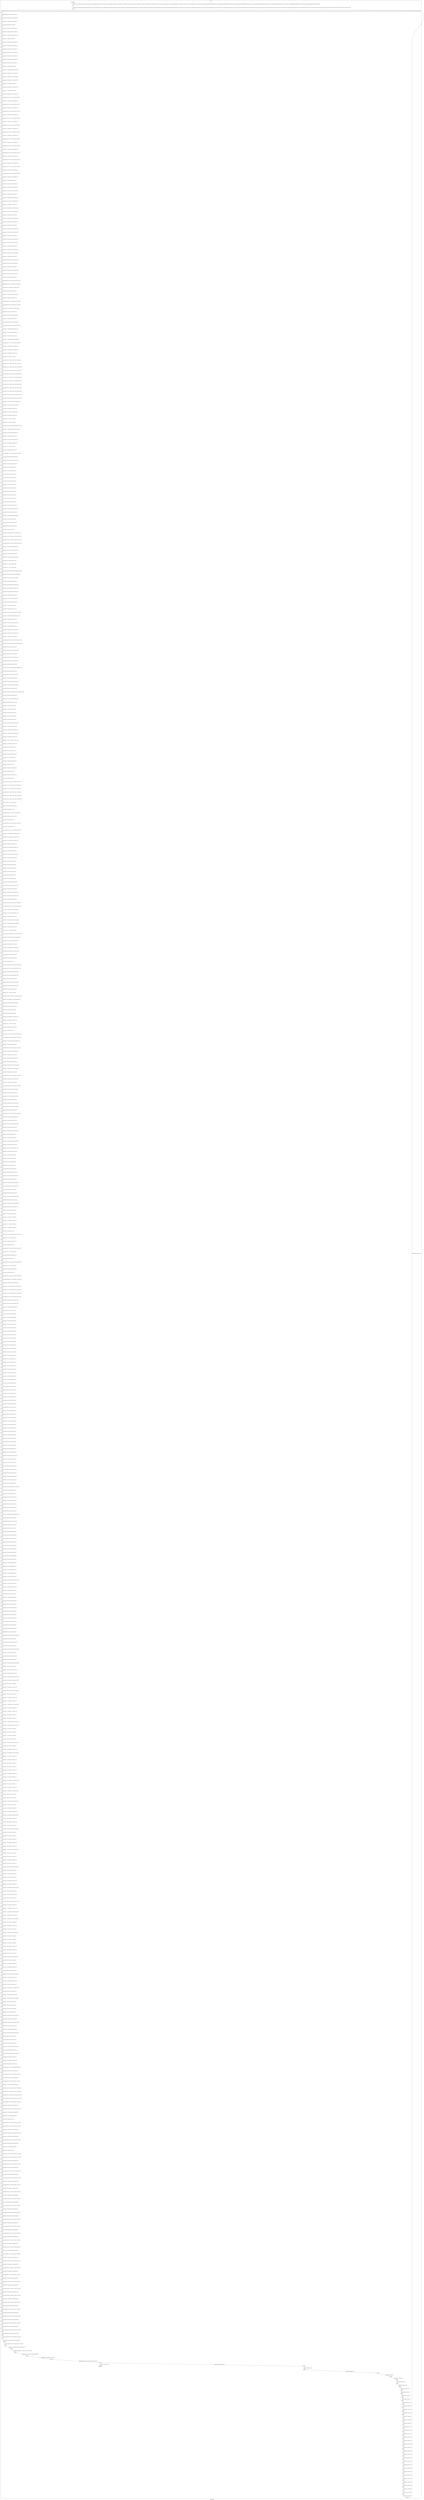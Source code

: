 digraph G {
label="Btor2XCFA";
subgraph cluster_0 {
label="main";
main_init[];
l1[];
l3[];
l4[];
l5[];
l6[];
l7[];
l8[];
l9[];
l10[];
l11[];
l12[];
l13[];
l14[];
l15[];
l16[];
l17[];
l18[];
l19[];
l20[];
l21[];
l22[];
l23[];
l24[];
l25[];
l26[];
l27[];
l28[];
l29[];
l30[];
l31[];
l32[];
l33[];
l34[];
l35[];
l36[];
l37[];
l38[];
l39[];
l40[];
l41[];
l42[];
l43[];
l44[];
l45[];
l46[];
l47[];
l48[];
l49[];
l50[];
l51[];
l52[];
l53[];
l54[];
l55[];
l56[];
l57[];
l58[];
l59[];
l60[];
l61[];
l62[];
l63[];
l64[];
l65[];
l66[];
l67[];
l68[];
l69[];
l70[];
l71[];
l72[];
l73[];
l74[];
l75[];
l76[];
l77[];
l78[];
l79[];
l80[];
l81[];
l82[];
l83[];
l84[];
l85[];
l86[];
l87[];
l88[];
l89[];
l90[];
l91[];
l92[];
l93[];
l94[];
l95[];
l96[];
l97[];
l98[];
l99[];
l100[];
l101[];
l102[];
l103[];
l104[];
l105[];
l106[];
l107[];
l108[];
l109[];
l110[];
l111[];
l112[];
l113[];
l114[];
l115[];
l116[];
l117[];
l118[];
l119[];
l120[];
l121[];
l122[];
l123[];
l124[];
l125[];
l126[];
l127[];
l128[];
l129[];
l130[];
l131[];
l132[];
l133[];
l134[];
l135[];
l136[];
l137[];
l138[];
l139[];
l140[];
l141[];
l142[];
l143[];
l144[];
l145[];
l146[];
l147[];
l148[];
l149[];
l150[];
l151[];
l152[];
l153[];
l154[];
l155[];
l156[];
l157[];
l158[];
l159[];
l160[];
l161[];
l162[];
l163[];
l164[];
l165[];
l166[];
l167[];
l168[];
l169[];
l170[];
l171[];
l172[];
l173[];
l174[];
l175[];
l176[];
l177[];
l178[];
l179[];
l180[];
l181[];
l182[];
l183[];
l184[];
l185[];
l186[];
l187[];
l188[];
l189[];
l190[];
l191[];
l192[];
l193[];
l194[];
l195[];
l196[];
l197[];
l198[];
l199[];
l200[];
l201[];
l202[];
l203[];
l204[];
l205[];
l206[];
l207[];
l208[];
l209[];
l210[];
l211[];
l212[];
l213[];
l214[];
l215[];
l216[];
l217[];
l218[];
l219[];
l220[];
l221[];
l222[];
l223[];
l224[];
l225[];
l226[];
l227[];
l228[];
l229[];
l230[];
l231[];
l232[];
l233[];
l234[];
l235[];
l236[];
l237[];
l238[];
l239[];
l240[];
l241[];
l242[];
l243[];
l244[];
l245[];
l246[];
l247[];
l248[];
l249[];
l250[];
l251[];
l252[];
l253[];
l254[];
l255[];
l256[];
l257[];
l258[];
l259[];
l260[];
l261[];
l262[];
l263[];
l264[];
l265[];
l266[];
l267[];
l268[];
l269[];
l270[];
l271[];
l272[];
l273[];
l274[];
l275[];
l276[];
l277[];
l278[];
l279[];
l280[];
l281[];
l282[];
l283[];
l284[];
l285[];
l286[];
l287[];
l288[];
l289[];
l290[];
l291[];
l292[];
l293[];
l294[];
l295[];
l296[];
l297[];
l298[];
l299[];
l300[];
l301[];
l302[];
l303[];
l304[];
l305[];
l306[];
l307[];
l308[];
l309[];
l310[];
l311[];
l312[];
l313[];
l314[];
l315[];
l316[];
l317[];
l318[];
l319[];
l320[];
l321[];
l322[];
l323[];
l324[];
l325[];
l326[];
l327[];
l328[];
l329[];
l330[];
l331[];
l332[];
l333[];
l334[];
l335[];
l336[];
l337[];
l338[];
l339[];
l340[];
l341[];
l342[];
l343[];
l344[];
l345[];
l346[];
l347[];
l348[];
l349[];
l350[];
l351[];
l352[];
l353[];
l354[];
l355[];
l356[];
l357[];
l358[];
l359[];
l360[];
l361[];
l362[];
l363[];
l364[];
l365[];
l366[];
l367[];
l368[];
l369[];
l370[];
l371[];
l372[];
l373[];
l374[];
l375[];
l376[];
l377[];
l378[];
l379[];
l380[];
l381[];
l382[];
l383[];
l384[];
l385[];
l386[];
l387[];
l388[];
l389[];
l390[];
l391[];
l392[];
l393[];
l394[];
l395[];
l396[];
l397[];
l398[];
l399[];
l400[];
l401[];
l402[];
l403[];
l404[];
l405[];
l406[];
l407[];
l408[];
l409[];
l410[];
l411[];
l412[];
l413[];
l414[];
l415[];
l416[];
l417[];
l418[];
l419[];
l420[];
l421[];
l422[];
l423[];
l424[];
l425[];
l426[];
l427[];
l428[];
l429[];
l430[];
l431[];
l432[];
l433[];
l434[];
l435[];
l436[];
l437[];
l438[];
l439[];
l440[];
l441[];
l442[];
l443[];
l444[];
l445[];
l446[];
l447[];
l448[];
l449[];
l450[];
l451[];
l452[];
l453[];
l454[];
l455[];
l456[];
l457[];
l458[];
l459[];
l460[];
l461[];
l462[];
l463[];
l464[];
l465[];
l466[];
l467[];
l468[];
l469[];
l470[];
l471[];
l472[];
l473[];
l474[];
l475[];
l476[];
l477[];
l478[];
l479[];
l480[];
l481[];
l482[];
l483[];
l484[];
l485[];
l486[];
l487[];
l488[];
l489[];
l490[];
l491[];
l492[];
l493[];
l494[];
l495[];
l496[];
l497[];
l498[];
l499[];
l500[];
l501[];
l502[];
l503[];
l504[];
l505[];
l506[];
l507[];
l508[];
l509[];
l510[];
l511[];
l512[];
l513[];
l514[];
l515[];
l516[];
l517[];
l518[];
l519[];
l520[];
l521[];
l522[];
l523[];
l524[];
l525[];
l526[];
l527[];
l528[];
l529[];
l530[];
l531[];
l532[];
l533[];
l534[];
l535[];
l536[];
l537[];
l538[];
l539[];
l540[];
l541[];
l542[];
l543[];
l544[];
l545[];
l546[];
l547[];
l548[];
l549[];
l550[];
l551[];
l552[];
l553[];
l554[];
l555[];
l556[];
l557[];
l558[];
l559[];
l560[];
l561[];
l562[];
l563[];
l564[];
l565[];
l566[];
l567[];
l568[];
l569[];
l570[];
l571[];
l572[];
l573[];
l574[];
l575[];
l576[];
l577[];
l578[];
l579[];
l580[];
l581[];
l582[];
l583[];
l584[];
l585[];
l586[];
l587[];
l588[];
l589[];
l590[];
l591[];
l592[];
l593[];
l594[];
l595[];
l596[];
l597[];
l598[];
l599[];
l600[];
l601[];
l602[];
l603[];
l604[];
l605[];
l606[];
l607[];
l608[];
l609[];
l610[];
l611[];
l612[];
l613[];
l614[];
l615[];
l616[];
l617[];
l618[];
l619[];
l620[];
l621[];
l622[];
l623[];
l624[];
l625[];
l626[];
l627[];
l628[];
l629[];
l630[];
l631[];
l632[];
l633[];
l634[];
l635[];
l636[];
l637[];
l638[];
l639[];
l640[];
l641[];
l642[];
l643[];
l644[];
l645[];
l646[];
l647[];
l648[];
l649[];
l650[];
l651[];
l652[];
l653[];
l654[];
l655[];
l656[];
l657[];
l658[];
l659[];
l660[];
l661[];
l662[];
l663[];
l664[];
l665[];
l666[];
l667[];
l668[];
l669[];
l670[];
l671[];
l672[];
l673[];
l674[];
l675[];
l676[];
l677[];
l678[];
l679[];
l680[];
l681[];
l682[];
l683[];
l684[];
main_error[];
l685[];
l686[];
l687[];
l688[];
l689[];
l690[];
l691[];
l692[];
l693[];
l694[];
l695[];
l696[];
l697[];
l698[];
l699[];
l700[];
l701[];
l702[];
l703[];
l704[];
l705[];
l706[];
l707[];
l708[];
l709[];
l710[];
l711[];
l712[];
l713[];
l714[];
l715[];
l716[];
l717[];
l718[];
l719[];
l720[];
l721[];
l722[];
l723[];
main_init -> l1 [label="[(assign const_5 #b00000000),(assign const_30 #b0),(assign const_109 #b00000000),(assign const_210 #b1),(assign const_251 #b00000010),(assign const_253 #b00000011),(assign const_260 #b00000100),(assign const_262 #b00000101),(assign const_276 #b00000001),(assign const_284 #b00001010),(assign const_285 #b00001001),(assign const_286 #b00001000),(assign const_287 #b00000111),(assign const_288 #b00000110),(assign const_307 #b000000000000000000000000),(assign const_318 #b00000000000000000000000000000010),(assign const_344 #b00000000000000000000000000000001),(assign const_421 #b00000000000000000000000000000100),(assign const_427 #b00000000000000000000000000000110),(assign const_477 #b00000000000000000000000000001010),(assign const_524 #b00000000000000000000000000000000)] "];
l3 -> l4 [label="[(havoc input_136),(havoc input_138),(havoc input_140),(havoc input_142),(havoc input_144),(havoc input_146),(havoc input_148),(havoc input_150),(havoc input_152),(havoc input_154),(havoc input_156),(havoc input_158),(havoc input_160),(havoc input_162),(havoc input_164),(havoc input_166),(havoc input_168),(havoc input_170),(havoc input_172),(havoc input_174),(havoc input_176),(havoc input_178),(havoc input_180),(havoc input_182),(havoc input_184),(havoc input_186),(havoc input_188),(havoc input_190),(havoc input_192),(havoc input_194),(havoc input_196),(havoc input_198),(havoc input_200),(havoc input_202),(havoc input_204),(havoc input_206),(havoc input_208),(havoc input_212),(havoc input_215),(havoc input_219),(havoc input_223),(havoc input_227),(havoc input_231),(havoc input_235),(havoc input_239),(havoc input_243),(havoc input_247),(havoc input_250),(havoc input_259),(havoc input_268),(havoc input_274),(havoc input_281),(havoc input_303),(havoc input_306),(havoc input_314),(havoc input_317),(havoc input_325),(havoc input_340),(havoc input_354),(havoc input_363),(havoc input_370),(havoc input_378),(havoc input_387),(havoc input_395),(havoc input_403),(havoc input_411),(havoc input_417),(havoc input_449),(havoc input_454),(havoc input_464),(havoc input_473),(havoc input_483),(havoc input_494),(havoc input_503),(havoc input_520),(havoc input_533),(havoc input_542),(havoc input_550),(havoc input_559),(havoc input_566)] "];
l4 -> l5 [label="[(assign binary_85 (bvand state_31 (bvnot state_33)))] "];
l5 -> l6 [label="[(assign binary_86 (bvand binary_85 (bvnot state_35)))] "];
l6 -> l7 [label="[(assign binary_87 (bvand binary_86 (bvnot state_37)))] "];
l7 -> l8 [label="[(assign binary_88 (bvand binary_87 state_39))] "];
l8 -> l9 [label="[(assign binary_89 (bvand binary_88 (bvnot state_41)))] "];
l9 -> l10 [label="[(assign binary_90 (bvand binary_89 (bvnot state_43)))] "];
l10 -> l11 [label="[(assign binary_91 (bvand binary_90 (bvnot state_45)))] "];
l11 -> l12 [label="[(assign binary_92 (bvand binary_91 state_47))] "];
l12 -> l13 [label="[(assign binary_93 (bvand binary_92 (bvnot state_49)))] "];
l13 -> l14 [label="[(assign binary_94 (bvand binary_93 (bvnot state_51)))] "];
l14 -> l15 [label="[(assign binary_95 (bvand binary_94 (bvnot state_53)))] "];
l15 -> l16 [label="[(assign binary_96 (bvand binary_95 (bvnot state_55)))] "];
l16 -> l17 [label="[(assign binary_97 (bvand binary_96 (bvnot state_57)))] "];
l17 -> l18 [label="[(assign binary_98 (bvand binary_97 (bvnot state_59)))] "];
l18 -> l19 [label="[(assign binary_99 (bvand binary_98 (bvnot state_61)))] "];
l19 -> l20 [label="[(assign binary_100 (bvand binary_99 state_63))] "];
l20 -> l21 [label="[(assign binary_101 (bvand binary_100 (bvnot state_65)))] "];
l21 -> l22 [label="[(assign binary_102 (bvand binary_101 (bvnot state_67)))] "];
l22 -> l23 [label="[(assign binary_103 (bvand binary_102 (bvnot state_69)))] "];
l23 -> l24 [label="[(assign binary_104 (bvand binary_103 (bvnot state_71)))] "];
l24 -> l25 [label="[(assign binary_105 (bvand binary_104 state_73))] "];
l25 -> l26 [label="[(assign binary_106 (bvand binary_105 (bvnot state_75)))] "];
l26 -> l27 [label="[(assign binary_107 (bvand binary_106 state_77))] "];
l27 -> l28 [label="[(assign binary_108 (bvand binary_107 (bvnot state_79)))] "];
l28 -> l29 [label="[(assign comparison_110 (ite (= const_109 state_6) #b1 #b0))] "];
l29 -> l30 [label="[(assign binary_111 (bvand binary_108 comparison_110))] "];
l30 -> l31 [label="[(assign comparison_112 (ite (= const_109 state_8) #b1 #b0))] "];
l31 -> l32 [label="[(assign binary_113 (bvand binary_111 comparison_112))] "];
l32 -> l33 [label="[(assign comparison_114 (ite (= const_109 state_10) #b1 #b0))] "];
l33 -> l34 [label="[(assign binary_115 (bvand binary_113 comparison_114))] "];
l34 -> l35 [label="[(assign comparison_116 (ite (= const_109 state_12) #b1 #b0))] "];
l35 -> l36 [label="[(assign binary_117 (bvand binary_115 comparison_116))] "];
l36 -> l37 [label="[(assign comparison_118 (ite (= const_109 state_14) #b1 #b0))] "];
l37 -> l38 [label="[(assign binary_119 (bvand binary_117 comparison_118))] "];
l38 -> l39 [label="[(assign comparison_120 (ite (= const_109 state_16) #b1 #b0))] "];
l39 -> l40 [label="[(assign binary_121 (bvand binary_119 comparison_120))] "];
l40 -> l41 [label="[(assign comparison_122 (ite (= const_109 state_18) #b1 #b0))] "];
l41 -> l42 [label="[(assign binary_123 (bvand binary_121 comparison_122))] "];
l42 -> l43 [label="[(assign comparison_124 (ite (= const_109 state_20) #b1 #b0))] "];
l43 -> l44 [label="[(assign binary_125 (bvand binary_123 comparison_124))] "];
l44 -> l45 [label="[(assign comparison_126 (ite (= const_109 state_22) #b1 #b0))] "];
l45 -> l46 [label="[(assign binary_127 (bvand binary_125 comparison_126))] "];
l46 -> l47 [label="[(assign comparison_128 (ite (= const_109 state_24) #b1 #b0))] "];
l47 -> l48 [label="[(assign binary_129 (bvand binary_127 comparison_128))] "];
l48 -> l49 [label="[(assign comparison_130 (ite (= const_109 state_26) #b1 #b0))] "];
l49 -> l50 [label="[(assign binary_131 (bvand binary_129 comparison_130))] "];
l50 -> l51 [label="[(assign comparison_132 (ite (= const_109 state_28) #b1 #b0))] "];
l51 -> l52 [label="[(assign binary_133 (bvand binary_131 comparison_132))] "];
l52 -> l53 [label="[(assign binary_134 (bvand state_83 binary_133))] "];
l53 -> l54 [label="[(assign binary_213 (bvor input_160 (bvnot input_212)))] "];
l54 -> l55 [label="[(assign binary_214 (bvand input_160 (bvnot input_212)))] "];
l55 -> l56 [label="[(assign binary_216 (bvor binary_214 (bvnot input_215)))] "];
l56 -> l57 [label="[(assign binary_217 (bvand binary_213 binary_216))] "];
l57 -> l58 [label="[(assign binary_218 (bvand binary_214 (bvnot input_215)))] "];
l58 -> l59 [label="[(assign binary_220 (bvor binary_218 (bvnot input_219)))] "];
l59 -> l60 [label="[(assign binary_221 (bvand binary_217 binary_220))] "];
l60 -> l61 [label="[(assign binary_222 (bvand binary_218 (bvnot input_219)))] "];
l61 -> l62 [label="[(assign binary_224 (bvor binary_222 (bvnot input_223)))] "];
l62 -> l63 [label="[(assign binary_225 (bvand binary_221 binary_224))] "];
l63 -> l64 [label="[(assign binary_226 (bvand binary_222 (bvnot input_223)))] "];
l64 -> l65 [label="[(assign binary_228 (bvor binary_226 (bvnot input_227)))] "];
l65 -> l66 [label="[(assign binary_229 (bvand binary_225 binary_228))] "];
l66 -> l67 [label="[(assign binary_230 (bvand binary_226 (bvnot input_227)))] "];
l67 -> l68 [label="[(assign binary_232 (bvor binary_230 (bvnot input_231)))] "];
l68 -> l69 [label="[(assign binary_233 (bvand binary_229 binary_232))] "];
l69 -> l70 [label="[(assign binary_234 (bvand binary_230 (bvnot input_231)))] "];
l70 -> l71 [label="[(assign binary_236 (bvor binary_234 (bvnot input_235)))] "];
l71 -> l72 [label="[(assign binary_237 (bvand binary_233 binary_236))] "];
l72 -> l73 [label="[(assign binary_238 (bvand binary_234 (bvnot input_235)))] "];
l73 -> l74 [label="[(assign binary_240 (bvor binary_238 (bvnot input_239)))] "];
l74 -> l75 [label="[(assign binary_241 (bvand binary_237 binary_240))] "];
l75 -> l76 [label="[(assign binary_242 (bvand binary_238 (bvnot input_239)))] "];
l76 -> l77 [label="[(assign binary_244 (bvor binary_242 (bvnot input_243)))] "];
l77 -> l78 [label="[(assign binary_245 (bvand binary_241 binary_244))] "];
l78 -> l79 [label="[(assign binary_246 (bvand binary_242 (bvnot input_243)))] "];
l79 -> l80 [label="[(assign binary_248 (bvor binary_246 (bvnot input_247)))] "];
l80 -> l81 [label="[(assign binary_249 (bvand binary_245 binary_248))] "];
l81 -> l82 [label="[(assign comparison_252 (ite (= const_251 input_138) #b1 #b0))] "];
l82 -> l83 [label="[(assign comparison_254 (ite (= const_253 input_138) #b1 #b0))] "];
l83 -> l84 [label="[(assign binary_255 (bvor comparison_252 comparison_254))] "];
l84 -> l85 [label="[(assign binary_256 (bvand input_166 binary_255))] "];
l85 -> l86 [label="[(assign binary_257 (bvor (bvnot input_250) binary_256))] "];
l86 -> l87 [label="[(assign binary_258 (bvand binary_249 binary_257))] "];
l87 -> l88 [label="[(assign comparison_261 (ite (= const_260 input_142) #b1 #b0))] "];
l88 -> l89 [label="[(assign comparison_263 (ite (= const_262 input_142) #b1 #b0))] "];
l89 -> l90 [label="[(assign binary_264 (bvor comparison_261 comparison_263))] "];
l90 -> l91 [label="[(assign binary_265 (bvand input_170 binary_264))] "];
l91 -> l92 [label="[(assign binary_266 (bvor (bvnot input_259) binary_265))] "];
l92 -> l93 [label="[(assign binary_267 (bvand binary_258 binary_266))] "];
l93 -> l94 [label="[(assign binary_269 (bvand input_170 (bvnot input_259)))] "];
l94 -> l95 [label="[(assign comparison_270 (ite (= const_251 input_142) #b1 #b0))] "];
l95 -> l96 [label="[(assign binary_271 (bvand binary_269 comparison_270))] "];
l96 -> l97 [label="[(assign binary_272 (bvor (bvnot input_268) binary_271))] "];
l97 -> l98 [label="[(assign binary_273 (bvand binary_267 binary_272))] "];
l98 -> l99 [label="[(assign binary_275 (bvand binary_269 (bvnot input_268)))] "];
l99 -> l100 [label="[(assign comparison_277 (ite (= const_276 input_142) #b1 #b0))] "];
l100 -> l101 [label="[(assign binary_278 (bvand binary_275 comparison_277))] "];
l101 -> l102 [label="[(assign binary_279 (bvor (bvnot input_274) binary_278))] "];
l102 -> l103 [label="[(assign binary_280 (bvand binary_273 binary_279))] "];
l103 -> l104 [label="[(assign binary_282 (bvor input_172 input_274))] "];
l104 -> l105 [label="[(assign ternary_283 (ite (= input_268 #b1) const_109 input_144))] "];
l105 -> l106 [label="[(assign ternary_289 (ite (= input_212 #b1) const_276 input_136))] "];
l106 -> l107 [label="[(assign ternary_290 (ite (= input_215 #b1) const_251 ternary_289))] "];
l107 -> l108 [label="[(assign ternary_291 (ite (= input_219 #b1) const_253 ternary_290))] "];
l108 -> l109 [label="[(assign ternary_292 (ite (= input_223 #b1) const_260 ternary_291))] "];
l109 -> l110 [label="[(assign ternary_293 (ite (= input_227 #b1) const_262 ternary_292))] "];
l110 -> l111 [label="[(assign ternary_294 (ite (= input_231 #b1) const_288 ternary_293))] "];
l111 -> l112 [label="[(assign ternary_295 (ite (= input_235 #b1) const_287 ternary_294))] "];
l112 -> l113 [label="[(assign ternary_296 (ite (= input_239 #b1) const_286 ternary_295))] "];
l113 -> l114 [label="[(assign ternary_297 (ite (= input_243 #b1) const_285 ternary_296))] "];
l114 -> l115 [label="[(assign ternary_298 (ite (= input_247 #b1) const_284 ternary_297))] "];
l115 -> l116 [label="[(assign comparison_299 (ite (= ternary_283 ternary_298) #b1 #b0))] "];
l116 -> l117 [label="[(assign binary_300 (bvand binary_282 (bvnot comparison_299)))] "];
l117 -> l118 [label="[(assign binary_301 (bvor (bvnot input_281) binary_300))] "];
l118 -> l119 [label="[(assign binary_302 (bvand binary_280 binary_301))] "];
l119 -> l120 [label="[(assign binary_304 (bvor input_178 (bvnot input_303)))] "];
l120 -> l121 [label="[(assign binary_305 (bvand binary_302 binary_304))] "];
l121 -> l122 [label="[(assign binary_308 (++ const_307 input_148))] "];
l122 -> l123 [label="[(assign binary_309 (++ const_307 input_150))] "];
l123 -> l124 [label="[(assign comparison_310 (ite (bvule binary_308 binary_309) #b1 #b0))] "];
l124 -> l125 [label="[(assign binary_311 (bvand input_184 (bvnot comparison_310)))] "];
l125 -> l126 [label="[(assign binary_312 (bvor (bvnot input_306) binary_311))] "];
l126 -> l127 [label="[(assign binary_313 (bvand binary_305 binary_312))] "];
l127 -> l128 [label="[(assign binary_315 (bvor input_198 (bvnot input_314)))] "];
l128 -> l129 [label="[(assign binary_316 (bvand binary_313 binary_315))] "];
l129 -> l130 [label="[(assign binary_319 (++ const_307 input_154))] "];
l130 -> l131 [label="[(assign binary_320 (bvand const_318 binary_319))] "];
l131 -> l132 [label="[(assign comparison_321 (ite (= const_318 binary_320) #b1 #b0))] "];
l132 -> l133 [label="[(assign binary_322 (bvand input_190 comparison_321))] "];
l133 -> l134 [label="[(assign binary_323 (bvor (bvnot input_317) binary_322))] "];
l134 -> l135 [label="[(assign binary_324 (bvand binary_316 binary_323))] "];
l135 -> l136 [label="[(assign binary_326 (bvor input_162 input_212))] "];
l136 -> l137 [label="[(assign binary_327 (bvor binary_326 input_215))] "];
l137 -> l138 [label="[(assign binary_328 (bvor binary_327 input_219))] "];
l138 -> l139 [label="[(assign binary_329 (bvor binary_328 input_223))] "];
l139 -> l140 [label="[(assign binary_330 (bvor binary_329 input_227))] "];
l140 -> l141 [label="[(assign binary_331 (bvor binary_330 input_231))] "];
l141 -> l142 [label="[(assign binary_332 (bvor binary_331 input_235))] "];
l142 -> l143 [label="[(assign binary_333 (bvor binary_332 input_239))] "];
l143 -> l144 [label="[(assign binary_334 (bvor binary_333 input_243))] "];
l144 -> l145 [label="[(assign binary_335 (bvor binary_334 input_247))] "];
l145 -> l146 [label="[(assign binary_336 (bvor binary_335 input_250))] "];
l146 -> l147 [label="[(assign binary_337 (bvand input_176 binary_336))] "];
l147 -> l148 [label="[(assign binary_338 (bvor (bvnot input_325) binary_337))] "];
l148 -> l149 [label="[(assign binary_339 (bvand binary_324 binary_338))] "];
l149 -> l150 [label="[(assign binary_341 (bvand input_184 (bvnot input_306)))] "];
l150 -> l151 [label="[(assign binary_342 (bvor input_164 input_325))] "];
l151 -> l152 [label="[(assign binary_343 (bvand binary_341 binary_342))] "];
l152 -> l153 [label="[(assign binary_345 (bvadd const_344 binary_309))] "];
l153 -> l154 [label="[(assign slice_346 (extract binary_345 0 8))] "];
l154 -> l155 [label="[(assign ternary_347 (ite (= input_306 #b1) slice_346 input_150))] "];
l155 -> l156 [label="[(assign ternary_348 (ite (= input_325 #b1) const_276 ternary_347))] "];
l156 -> l157 [label="[(assign ternary_349 (ite (= input_325 #b1) ternary_298 input_148))] "];
l157 -> l158 [label="[(assign comparison_350 (ite (= ternary_348 ternary_349) #b1 #b0))] "];
l158 -> l159 [label="[(assign binary_351 (bvand binary_343 comparison_350))] "];
l159 -> l160 [label="[(assign binary_352 (bvor (bvnot input_340) binary_351))] "];
l160 -> l161 [label="[(assign binary_353 (bvand binary_339 binary_352))] "];
l161 -> l162 [label="[(assign binary_355 (bvand binary_342 (bvnot input_340)))] "];
l162 -> l163 [label="[(assign binary_356 (bvand input_186 binary_355))] "];
l163 -> l164 [label="[(assign binary_357 (++ const_307 ternary_349))] "];
l164 -> l165 [label="[(assign binary_358 (++ const_307 ternary_348))] "];
l165 -> l166 [label="[(assign comparison_359 (ite (bvule binary_357 binary_358) #b1 #b0))] "];
l166 -> l167 [label="[(assign binary_360 (bvand binary_356 (bvnot comparison_359)))] "];
l167 -> l168 [label="[(assign binary_361 (bvor (bvnot input_354) binary_360))] "];
l168 -> l169 [label="[(assign binary_362 (bvand binary_353 binary_361))] "];
l169 -> l170 [label="[(assign binary_364 (bvand binary_355 (bvnot input_354)))] "];
l170 -> l171 [label="[(assign binary_365 (bvand comparison_350 binary_364))] "];
l171 -> l172 [label="[(assign binary_366 (bvand input_186 (bvnot input_354)))] "];
l172 -> l173 [label="[(assign binary_367 (bvand binary_365 binary_366))] "];
l173 -> l174 [label="[(assign binary_368 (bvor (bvnot input_363) binary_367))] "];
l174 -> l175 [label="[(assign binary_369 (bvand binary_362 binary_368))] "];
l175 -> l176 [label="[(assign binary_371 (bvor input_182 input_303))] "];
l176 -> l177 [label="[(assign binary_372 (bvand input_202 binary_371))] "];
l177 -> l178 [label="[(assign comparison_373 (ite (= const_276 ternary_348) #b1 #b0))] "];
l178 -> l179 [label="[(assign binary_374 (bvand comparison_350 comparison_373))] "];
l179 -> l180 [label="[(assign binary_375 (bvand binary_372 binary_374))] "];
l180 -> l181 [label="[(assign binary_376 (bvor (bvnot input_370) binary_375))] "];
l181 -> l182 [label="[(assign binary_377 (bvand binary_369 binary_376))] "];
l182 -> l183 [label="[(assign binary_379 (bvand binary_371 (bvnot input_370)))] "];
l183 -> l184 [label="[(assign binary_380 (bvand input_202 (bvnot input_370)))] "];
l184 -> l185 [label="[(assign binary_381 (bvand binary_379 binary_380))] "];
l185 -> l186 [label="[(assign comparison_382 (ite (bvule binary_358 const_344) #b1 #b0))] "];
l186 -> l187 [label="[(assign binary_383 (bvand comparison_350 (bvnot comparison_382)))] "];
l187 -> l188 [label="[(assign binary_384 (bvand binary_381 binary_383))] "];
l188 -> l189 [label="[(assign binary_385 (bvor (bvnot input_378) binary_384))] "];
l189 -> l190 [label="[(assign binary_386 (bvand binary_377 binary_385))] "];
l190 -> l191 [label="[(assign binary_388 (bvand binary_379 (bvnot input_378)))] "];
l191 -> l192 [label="[(assign binary_389 (bvand binary_380 (bvnot input_378)))] "];
l192 -> l193 [label="[(assign binary_390 (bvand binary_388 binary_389))] "];
l193 -> l194 [label="[(assign binary_391 (bvand (bvnot comparison_359) comparison_373))] "];
l194 -> l195 [label="[(assign binary_392 (bvand binary_390 binary_391))] "];
l195 -> l196 [label="[(assign binary_393 (bvor (bvnot input_387) binary_392))] "];
l196 -> l197 [label="[(assign binary_394 (bvand binary_386 binary_393))] "];
l197 -> l198 [label="[(assign binary_396 (bvand binary_388 (bvnot input_387)))] "];
l198 -> l199 [label="[(assign binary_397 (bvand binary_389 (bvnot input_387)))] "];
l199 -> l200 [label="[(assign binary_398 (bvand binary_396 binary_397))] "];
l200 -> l201 [label="[(assign binary_399 (bvand (bvnot comparison_359) (bvnot comparison_382)))] "];
l201 -> l202 [label="[(assign binary_400 (bvand binary_398 binary_399))] "];
l202 -> l203 [label="[(assign binary_401 (bvor (bvnot input_395) binary_400))] "];
l203 -> l204 [label="[(assign binary_402 (bvand binary_394 binary_401))] "];
l204 -> l205 [label="[(assign binary_404 (bvor input_204 input_370))] "];
l205 -> l206 [label="[(assign binary_405 (bvor binary_404 input_378))] "];
l206 -> l207 [label="[(assign binary_406 (bvor binary_405 input_387))] "];
l207 -> l208 [label="[(assign binary_407 (bvor binary_406 input_395))] "];
l208 -> l209 [label="[(assign binary_408 (bvand input_192 binary_407))] "];
l209 -> l210 [label="[(assign binary_409 (bvor (bvnot input_403) binary_408))] "];
l210 -> l211 [label="[(assign binary_410 (bvand binary_402 binary_409))] "];
l211 -> l212 [label="[(assign binary_412 (bvand input_190 (bvnot input_317)))] "];
l212 -> l213 [label="[(assign binary_413 (bvand binary_407 (bvnot input_403)))] "];
l213 -> l214 [label="[(assign binary_414 (bvand binary_412 binary_413))] "];
l214 -> l215 [label="[(assign binary_415 (bvor (bvnot input_411) binary_414))] "];
l215 -> l216 [label="[(assign binary_416 (bvand binary_410 binary_415))] "];
l216 -> l217 [label="[(assign binary_418 (bvor input_194 input_314))] "];
l217 -> l218 [label="[(assign binary_419 (bvor binary_418 input_411))] "];
l218 -> l219 [label="[(assign binary_420 (bvand input_206 binary_419))] "];
l219 -> l220 [label="[(assign binary_422 (++ const_307 input_146))] "];
l220 -> l221 [label="[(assign binary_423 (bvadd const_421 binary_422))] "];
l221 -> l222 [label="[(assign slice_424 (extract binary_423 0 8))] "];
l222 -> l223 [label="[(assign binary_425 (bvadd const_318 binary_422))] "];
l223 -> l224 [label="[(assign slice_426 (extract binary_425 0 8))] "];
l224 -> l225 [label="[(assign binary_428 (bvadd const_427 binary_422))] "];
l225 -> l226 [label="[(assign slice_429 (extract binary_428 0 8))] "];
l226 -> l227 [label="[(assign ternary_430 (ite (= input_370 #b1) slice_429 input_158))] "];
l227 -> l228 [label="[(assign ternary_431 (ite (= input_378 #b1) slice_426 ternary_430))] "];
l228 -> l229 [label="[(assign ternary_432 (ite (= input_387 #b1) slice_424 ternary_431))] "];
l229 -> l230 [label="[(assign ternary_433 (ite (= input_395 #b1) input_146 ternary_432))] "];
l230 -> l231 [label="[(assign ternary_434 (ite (= input_403 #b1) ternary_433 input_154))] "];
l231 -> l232 [label="[(assign ternary_435 (ite (= input_411 #b1) ternary_433 ternary_434))] "];
l232 -> l233 [label="[(assign binary_436 (++ const_307 ternary_435))] "];
l233 -> l234 [label="[(assign binary_437 (bvand const_344 binary_436))] "];
l234 -> l235 [label="[(assign slice_438 (extract binary_437 8 32))] "];
l235 -> l236 [label="[(assign comparison_439 (ite (= const_307 slice_438) #b1 #b0))] "];
l236 -> l237 [label="[(assign binary_440 (bvand const_344 binary_319))] "];
l237 -> l238 [label="[(assign slice_441 (extract binary_440 0 8))] "];
l238 -> l239 [label="[(assign ternary_442 (ite (= input_314 #b1) slice_441 input_156))] "];
l239 -> l240 [label="[(assign slice_443 (extract binary_437 0 8))] "];
l240 -> l241 [label="[(assign comparison_444 (ite (= ternary_442 slice_443) #b1 #b0))] "];
l241 -> l242 [label="[(assign binary_445 (bvand comparison_439 comparison_444))] "];
l242 -> l243 [label="[(assign binary_446 (bvand binary_420 (bvnot binary_445)))] "];
l243 -> l244 [label="[(assign binary_447 (bvor (bvnot input_417) binary_446))] "];
l244 -> l245 [label="[(assign binary_448 (bvand binary_416 binary_447))] "];
l245 -> l246 [label="[(assign binary_450 (bvand input_206 (bvnot input_417)))] "];
l246 -> l247 [label="[(assign binary_451 (bvand input_196 binary_450))] "];
l247 -> l248 [label="[(assign binary_452 (bvor (bvnot input_449) binary_451))] "];
l248 -> l249 [label="[(assign binary_453 (bvand binary_448 binary_452))] "];
l249 -> l250 [label="[(assign binary_455 (bvor input_180 input_370))] "];
l250 -> l251 [label="[(assign binary_456 (bvor binary_455 input_378))] "];
l251 -> l252 [label="[(assign binary_457 (bvor binary_456 input_387))] "];
l252 -> l253 [label="[(assign binary_458 (bvor binary_457 input_395))] "];
l253 -> l254 [label="[(assign binary_459 (bvor input_208 input_417))] "];
l254 -> l255 [label="[(assign binary_460 (bvor binary_459 input_449))] "];
l255 -> l256 [label="[(assign binary_461 (bvand binary_458 binary_460))] "];
l256 -> l257 [label="[(assign binary_462 (bvor (bvnot input_454) binary_461))] "];
l257 -> l258 [label="[(assign binary_463 (bvand binary_453 binary_462))] "];
l258 -> l259 [label="[(assign binary_465 (bvand binary_413 (bvnot input_411)))] "];
l259 -> l260 [label="[(assign binary_466 (bvand binary_458 (bvnot input_454)))] "];
l260 -> l261 [label="[(assign binary_467 (bvand binary_465 binary_466))] "];
l261 -> l262 [label="[(assign ternary_468 (ite (= input_303 #b1) const_109 input_152))] "];
l262 -> l263 [label="[(assign comparison_469 (ite (= const_284 ternary_468) #b1 #b0))] "];
l263 -> l264 [label="[(assign binary_470 (bvand binary_467 comparison_469))] "];
l264 -> l265 [label="[(assign binary_471 (bvor (bvnot input_464) binary_470))] "];
l265 -> l266 [label="[(assign binary_472 (bvand binary_463 binary_471))] "];
l266 -> l267 [label="[(assign binary_474 (bvand binary_466 (bvnot input_464)))] "];
l267 -> l268 [label="[(assign binary_475 (bvand binary_465 (bvnot input_464)))] "];
l268 -> l269 [label="[(assign binary_476 (bvand binary_474 binary_475))] "];
l269 -> l270 [label="[(assign binary_478 (++ const_307 ternary_468))] "];
l270 -> l271 [label="[(assign comparison_479 (ite (bvule const_477 binary_478) #b1 #b0))] "];
l271 -> l272 [label="[(assign binary_480 (bvand binary_476 (bvnot comparison_479)))] "];
l272 -> l273 [label="[(assign binary_481 (bvor (bvnot input_473) binary_480))] "];
l273 -> l274 [label="[(assign binary_482 (bvand binary_472 binary_481))] "];
l274 -> l275 [label="[(assign binary_484 (bvand binary_460 (bvnot input_454)))] "];
l275 -> l276 [label="[(assign binary_485 (bvand binary_474 (bvnot input_473)))] "];
l276 -> l277 [label="[(assign binary_486 (bvand binary_484 binary_485))] "];
l277 -> l278 [label="[(assign binary_487 (bvadd const_344 binary_478))] "];
l278 -> l279 [label="[(assign slice_488 (extract binary_487 0 8))] "];
l279 -> l280 [label="[(assign ternary_489 (ite (= input_473 #b1) slice_488 ternary_468))] "];
l280 -> l281 [label="[(assign comparison_490 (ite (= const_284 ternary_489) #b1 #b0))] "];
l281 -> l282 [label="[(assign binary_491 (bvand binary_486 comparison_490))] "];
l282 -> l283 [label="[(assign binary_492 (bvor (bvnot input_483) binary_491))] "];
l283 -> l284 [label="[(assign binary_493 (bvand binary_482 binary_492))] "];
l284 -> l285 [label="[(assign binary_495 (bvand binary_485 (bvnot input_483)))] "];
l285 -> l286 [label="[(assign binary_496 (bvand binary_484 (bvnot input_483)))] "];
l286 -> l287 [label="[(assign binary_497 (bvand binary_495 binary_496))] "];
l287 -> l288 [label="[(assign binary_498 (++ const_307 ternary_489))] "];
l288 -> l289 [label="[(assign comparison_499 (ite (bvule const_477 binary_498) #b1 #b0))] "];
l289 -> l290 [label="[(assign binary_500 (bvand binary_497 (bvnot comparison_499)))] "];
l290 -> l291 [label="[(assign binary_501 (bvor (bvnot input_494) binary_500))] "];
l291 -> l292 [label="[(assign binary_502 (bvand binary_493 binary_501))] "];
l292 -> l293 [label="[(assign binary_504 (bvor input_168 input_259))] "];
l293 -> l294 [label="[(assign binary_505 (bvor binary_504 input_268))] "];
l294 -> l295 [label="[(assign binary_506 (bvand binary_419 (bvnot input_417)))] "];
l295 -> l296 [label="[(assign binary_507 (bvand binary_505 binary_506))] "];
l296 -> l297 [label="[(assign binary_508 (++ const_307 ternary_442))] "];
l297 -> l298 [label="[(assign binary_509 (bvsub const_344 binary_508))] "];
l298 -> l299 [label="[(assign slice_510 (extract binary_509 0 8))] "];
l299 -> l300 [label="[(assign ternary_511 (ite (= input_449 #b1) slice_510 ternary_442))] "];
l300 -> l301 [label="[(assign comparison_512 (ite (= slice_443 ternary_511) #b1 #b0))] "];
l301 -> l302 [label="[(assign binary_513 (bvand comparison_439 comparison_512))] "];
l302 -> l303 [label="[(assign binary_514 (bvand const_318 binary_436))] "];
l303 -> l304 [label="[(assign comparison_515 (ite (= const_318 binary_514) #b1 #b0))] "];
l304 -> l305 [label="[(assign binary_516 (bvand binary_513 comparison_515))] "];
l305 -> l306 [label="[(assign binary_517 (bvand binary_507 binary_516))] "];
l306 -> l307 [label="[(assign binary_518 (bvor (bvnot input_503) binary_517))] "];
l307 -> l308 [label="[(assign binary_519 (bvand binary_502 binary_518))] "];
l308 -> l309 [label="[(assign binary_521 (bvand binary_505 (bvnot input_503)))] "];
l309 -> l310 [label="[(assign binary_522 (bvand binary_506 (bvnot input_503)))] "];
l310 -> l311 [label="[(assign binary_523 (bvand binary_521 binary_522))] "];
l311 -> l312 [label="[(assign comparison_525 (ite (= const_524 binary_514) #b1 #b0))] "];
l312 -> l313 [label="[(assign binary_526 (bvand binary_513 comparison_525))] "];
l313 -> l314 [label="[(assign binary_527 (bvand const_421 binary_436))] "];
l314 -> l315 [label="[(assign comparison_528 (ite (= const_524 binary_527) #b1 #b0))] "];
l315 -> l316 [label="[(assign binary_529 (bvand binary_526 comparison_528))] "];
l316 -> l317 [label="[(assign binary_530 (bvand binary_523 binary_529))] "];
l317 -> l318 [label="[(assign binary_531 (bvor (bvnot input_520) binary_530))] "];
l318 -> l319 [label="[(assign binary_532 (bvand binary_519 binary_531))] "];
l319 -> l320 [label="[(assign binary_534 (bvand binary_521 (bvnot input_520)))] "];
l320 -> l321 [label="[(assign binary_535 (bvand binary_522 (bvnot input_520)))] "];
l321 -> l322 [label="[(assign binary_536 (bvand binary_534 binary_535))] "];
l322 -> l323 [label="[(assign comparison_537 (ite (= const_421 binary_527) #b1 #b0))] "];
l323 -> l324 [label="[(assign binary_538 (bvand binary_526 comparison_537))] "];
l324 -> l325 [label="[(assign binary_539 (bvand binary_536 binary_538))] "];
l325 -> l326 [label="[(assign binary_540 (bvor (bvnot input_533) binary_539))] "];
l326 -> l327 [label="[(assign binary_541 (bvand binary_532 binary_540))] "];
l327 -> l328 [label="[(assign binary_543 (bvand binary_412 (bvnot input_411)))] "];
l328 -> l329 [label="[(assign binary_544 (bvor binary_543 input_417))] "];
l329 -> l330 [label="[(assign binary_545 (bvor binary_544 input_449))] "];
l330 -> l331 [label="[(assign binary_546 (bvand binary_534 (bvnot input_533)))] "];
l331 -> l332 [label="[(assign binary_547 (bvand binary_545 binary_546))] "];
l332 -> l333 [label="[(assign binary_548 (bvor (bvnot input_542) binary_547))] "];
l333 -> l334 [label="[(assign binary_549 (bvand binary_541 binary_548))] "];
l334 -> l335 [label="[(assign binary_551 (bvor input_188 input_340))] "];
l335 -> l336 [label="[(assign binary_552 (bvor binary_551 input_354))] "];
l336 -> l337 [label="[(assign binary_553 (bvor binary_552 input_363))] "];
l337 -> l338 [label="[(assign binary_554 (bvor input_200 input_317))] "];
l338 -> l339 [label="[(assign binary_555 (bvor binary_554 input_542))] "];
l339 -> l340 [label="[(assign binary_556 (bvand binary_553 binary_555))] "];
l340 -> l341 [label="[(assign binary_557 (bvor (bvnot input_550) binary_556))] "];
l341 -> l342 [label="[(assign binary_558 (bvand binary_549 binary_557))] "];
l342 -> l343 [label="[(assign binary_560 (bvand binary_553 (bvnot input_550)))] "];
l343 -> l344 [label="[(assign binary_561 (bvand input_192 (bvnot input_403)))] "];
l344 -> l345 [label="[(assign binary_562 (bvor binary_561 input_550))] "];
l345 -> l346 [label="[(assign binary_563 (bvand binary_560 binary_562))] "];
l346 -> l347 [label="[(assign binary_564 (bvor (bvnot input_559) binary_563))] "];
l347 -> l348 [label="[(assign binary_565 (bvand binary_558 binary_564))] "];
l348 -> l349 [label="[(assign binary_567 (bvand binary_282 (bvnot input_281)))] "];
l349 -> l350 [label="[(assign binary_568 (bvand input_166 (bvnot input_250)))] "];
l350 -> l351 [label="[(assign binary_569 (bvor binary_568 input_340))] "];
l351 -> l352 [label="[(assign binary_570 (bvor binary_569 input_354))] "];
l352 -> l353 [label="[(assign binary_571 (bvor binary_570 input_363))] "];
l353 -> l354 [label="[(assign binary_572 (bvand binary_567 binary_571))] "];
l354 -> l355 [label="[(assign binary_573 (++ const_307 ternary_283))] "];
l355 -> l356 [label="[(assign binary_574 (bvadd const_344 binary_573))] "];
l356 -> l357 [label="[(assign slice_575 (extract binary_574 0 8))] "];
l357 -> l358 [label="[(assign ternary_576 (ite (= input_503 #b1) slice_575 ternary_283))] "];
l358 -> l359 [label="[(assign binary_577 (++ const_307 ternary_576))] "];
l359 -> l360 [label="[(assign binary_578 (bvadd const_344 binary_577))] "];
l360 -> l361 [label="[(assign slice_579 (extract binary_578 0 8))] "];
l361 -> l362 [label="[(assign ternary_580 (ite (= input_520 #b1) slice_579 ternary_576))] "];
l362 -> l363 [label="[(assign binary_581 (++ const_307 ternary_580))] "];
l363 -> l364 [label="[(assign binary_582 (bvadd const_344 binary_581))] "];
l364 -> l365 [label="[(assign slice_583 (extract binary_582 0 8))] "];
l365 -> l366 [label="[(assign ternary_584 (ite (= input_533 #b1) slice_583 ternary_580))] "];
l366 -> l367 [label="[(assign binary_585 (++ const_307 ternary_584))] "];
l367 -> l368 [label="[(assign binary_586 (bvadd const_344 binary_585))] "];
l368 -> l369 [label="[(assign slice_587 (extract binary_586 0 8))] "];
l369 -> l370 [label="[(assign ternary_588 (ite (= input_542 #b1) slice_587 ternary_584))] "];
l370 -> l371 [label="[(assign comparison_589 (ite (= ternary_298 ternary_588) #b1 #b0))] "];
l371 -> l372 [label="[(assign binary_590 (bvand binary_572 comparison_589))] "];
l372 -> l373 [label="[(assign ternary_591 (ite (= input_340 #b1) const_276 input_138))] "];
l373 -> l374 [label="[(assign ternary_592 (ite (= input_354 #b1) const_251 ternary_591))] "];
l374 -> l375 [label="[(assign ternary_593 (ite (= input_363 #b1) const_253 ternary_592))] "];
l375 -> l376 [label="[(assign comparison_594 (ite (= const_276 ternary_593) #b1 #b0))] "];
l376 -> l377 [label="[(assign binary_595 (bvand binary_590 comparison_594))] "];
l377 -> l378 [label="[(assign binary_596 (bvor (bvnot input_566) binary_595))] "];
l378 -> l379 [label="[(assign binary_597 (bvand binary_565 binary_596))] "];
l379 -> l380 [label="[(assign binary_598 (bvor input_212 input_215))] "];
l380 -> l381 [label="[(assign binary_599 (bvor input_219 binary_598))] "];
l381 -> l382 [label="[(assign binary_600 (bvor input_223 binary_599))] "];
l382 -> l383 [label="[(assign binary_601 (bvor input_227 binary_600))] "];
l383 -> l384 [label="[(assign binary_602 (bvor input_231 binary_601))] "];
l384 -> l385 [label="[(assign binary_603 (bvor input_235 binary_602))] "];
l385 -> l386 [label="[(assign binary_604 (bvor input_239 binary_603))] "];
l386 -> l387 [label="[(assign binary_605 (bvor input_243 binary_604))] "];
l387 -> l388 [label="[(assign binary_606 (bvor input_247 binary_605))] "];
l388 -> l389 [label="[(assign binary_607 (bvor input_250 binary_606))] "];
l389 -> l390 [label="[(assign binary_608 (bvor input_259 binary_607))] "];
l390 -> l391 [label="[(assign binary_609 (bvor input_268 binary_608))] "];
l391 -> l392 [label="[(assign binary_610 (bvor input_274 binary_609))] "];
l392 -> l393 [label="[(assign binary_611 (bvor input_281 binary_610))] "];
l393 -> l394 [label="[(assign binary_612 (bvor input_303 binary_611))] "];
l394 -> l395 [label="[(assign binary_613 (bvor input_306 binary_612))] "];
l395 -> l396 [label="[(assign binary_614 (bvor input_314 binary_613))] "];
l396 -> l397 [label="[(assign binary_615 (bvor input_317 binary_614))] "];
l397 -> l398 [label="[(assign binary_616 (bvor input_325 binary_615))] "];
l398 -> l399 [label="[(assign binary_617 (bvor input_340 binary_616))] "];
l399 -> l400 [label="[(assign binary_618 (bvor input_354 binary_617))] "];
l400 -> l401 [label="[(assign binary_619 (bvor input_363 binary_618))] "];
l401 -> l402 [label="[(assign binary_620 (bvor input_370 binary_619))] "];
l402 -> l403 [label="[(assign binary_621 (bvor input_378 binary_620))] "];
l403 -> l404 [label="[(assign binary_622 (bvor input_387 binary_621))] "];
l404 -> l405 [label="[(assign binary_623 (bvor input_395 binary_622))] "];
l405 -> l406 [label="[(assign binary_624 (bvor input_403 binary_623))] "];
l406 -> l407 [label="[(assign binary_625 (bvor input_411 binary_624))] "];
l407 -> l408 [label="[(assign binary_626 (bvor input_417 binary_625))] "];
l408 -> l409 [label="[(assign binary_627 (bvor input_449 binary_626))] "];
l409 -> l410 [label="[(assign binary_628 (bvor input_454 binary_627))] "];
l410 -> l411 [label="[(assign binary_629 (bvor input_464 binary_628))] "];
l411 -> l412 [label="[(assign binary_630 (bvor input_473 binary_629))] "];
l412 -> l413 [label="[(assign binary_631 (bvor input_483 binary_630))] "];
l413 -> l414 [label="[(assign binary_632 (bvor input_494 binary_631))] "];
l414 -> l415 [label="[(assign binary_633 (bvor input_503 binary_632))] "];
l415 -> l416 [label="[(assign binary_634 (bvor input_520 binary_633))] "];
l416 -> l417 [label="[(assign binary_635 (bvor input_533 binary_634))] "];
l417 -> l418 [label="[(assign binary_636 (bvor input_542 binary_635))] "];
l418 -> l419 [label="[(assign binary_637 (bvor input_550 binary_636))] "];
l419 -> l420 [label="[(assign binary_638 (bvor input_559 binary_637))] "];
l420 -> l421 [label="[(assign binary_639 (bvor input_566 binary_638))] "];
l421 -> l422 [label="[(assign binary_640 (bvand binary_597 binary_639))] "];
l422 -> l423 [label="[(assign binary_641 (bvand input_160 input_162))] "];
l423 -> l424 [label="[(assign binary_642 (bvor input_160 input_162))] "];
l424 -> l425 [label="[(assign binary_643 (bvand input_164 binary_642))] "];
l425 -> l426 [label="[(assign binary_644 (bvor binary_641 binary_643))] "];
l426 -> l427 [label="[(assign binary_645 (bvor input_164 binary_642))] "];
l427 -> l428 [label="[(assign binary_646 (bvand input_166 binary_645))] "];
l428 -> l429 [label="[(assign binary_647 (bvor binary_644 binary_646))] "];
l429 -> l430 [label="[(assign binary_648 (bvor input_166 binary_645))] "];
l430 -> l431 [label="[(assign binary_649 (bvand (bvnot binary_647) binary_648))] "];
l431 -> l432 [label="[(assign binary_650 (bvand input_168 input_170))] "];
l432 -> l433 [label="[(assign binary_651 (bvor input_168 input_170))] "];
l433 -> l434 [label="[(assign binary_652 (bvand input_172 binary_651))] "];
l434 -> l435 [label="[(assign binary_653 (bvor binary_650 binary_652))] "];
l435 -> l436 [label="[(assign binary_654 (bvor input_172 binary_651))] "];
l436 -> l437 [label="[(assign binary_655 (bvand input_174 binary_654))] "];
l437 -> l438 [label="[(assign binary_656 (bvor binary_653 binary_655))] "];
l438 -> l439 [label="[(assign binary_657 (bvand binary_649 (bvnot binary_656)))] "];
l439 -> l440 [label="[(assign binary_658 (bvor input_174 binary_654))] "];
l440 -> l441 [label="[(assign binary_659 (bvand binary_657 binary_658))] "];
l441 -> l442 [label="[(assign binary_660 (bvand input_176 input_178))] "];
l442 -> l443 [label="[(assign binary_661 (bvor input_176 input_178))] "];
l443 -> l444 [label="[(assign binary_662 (bvand input_180 binary_661))] "];
l444 -> l445 [label="[(assign binary_663 (bvor binary_660 binary_662))] "];
l445 -> l446 [label="[(assign binary_664 (bvor input_180 binary_661))] "];
l446 -> l447 [label="[(assign binary_665 (bvand input_182 binary_664))] "];
l447 -> l448 [label="[(assign binary_666 (bvor binary_663 binary_665))] "];
l448 -> l449 [label="[(assign binary_667 (bvor input_182 binary_664))] "];
l449 -> l450 [label="[(assign binary_668 (bvand input_184 binary_667))] "];
l450 -> l451 [label="[(assign binary_669 (bvor binary_666 binary_668))] "];
l451 -> l452 [label="[(assign binary_670 (bvor input_184 binary_667))] "];
l452 -> l453 [label="[(assign binary_671 (bvand input_186 binary_670))] "];
l453 -> l454 [label="[(assign binary_672 (bvor binary_669 binary_671))] "];
l454 -> l455 [label="[(assign binary_673 (bvor input_186 binary_670))] "];
l455 -> l456 [label="[(assign binary_674 (bvand input_188 binary_673))] "];
l456 -> l457 [label="[(assign binary_675 (bvor binary_672 binary_674))] "];
l457 -> l458 [label="[(assign binary_676 (bvand binary_659 (bvnot binary_675)))] "];
l458 -> l459 [label="[(assign binary_677 (bvor input_188 binary_673))] "];
l459 -> l460 [label="[(assign binary_678 (bvand binary_676 binary_677))] "];
l460 -> l461 [label="[(assign binary_679 (bvand input_190 input_192))] "];
l461 -> l462 [label="[(assign binary_680 (bvor input_190 input_192))] "];
l462 -> l463 [label="[(assign binary_681 (bvand input_194 binary_680))] "];
l463 -> l464 [label="[(assign binary_682 (bvor binary_679 binary_681))] "];
l464 -> l465 [label="[(assign binary_683 (bvor input_194 binary_680))] "];
l465 -> l466 [label="[(assign binary_684 (bvand input_196 binary_683))] "];
l466 -> l467 [label="[(assign binary_685 (bvor binary_682 binary_684))] "];
l467 -> l468 [label="[(assign binary_686 (bvor input_196 binary_683))] "];
l468 -> l469 [label="[(assign binary_687 (bvand input_198 binary_686))] "];
l469 -> l470 [label="[(assign binary_688 (bvor binary_685 binary_687))] "];
l470 -> l471 [label="[(assign binary_689 (bvor input_198 binary_686))] "];
l471 -> l472 [label="[(assign binary_690 (bvand input_200 binary_689))] "];
l472 -> l473 [label="[(assign binary_691 (bvor binary_688 binary_690))] "];
l473 -> l474 [label="[(assign binary_692 (bvand binary_678 (bvnot binary_691)))] "];
l474 -> l475 [label="[(assign binary_693 (bvor input_200 binary_689))] "];
l475 -> l476 [label="[(assign binary_694 (bvand binary_692 binary_693))] "];
l476 -> l477 [label="[(assign binary_695 (bvand input_202 input_204))] "];
l477 -> l478 [label="[(assign binary_696 (bvand binary_694 (bvnot binary_695)))] "];
l478 -> l479 [label="[(assign binary_697 (bvor input_202 input_204))] "];
l479 -> l480 [label="[(assign binary_698 (bvand binary_696 binary_697))] "];
l480 -> l481 [label="[(assign binary_699 (bvand input_206 input_208))] "];
l481 -> l482 [label="[(assign binary_700 (bvand binary_698 (bvnot binary_699)))] "];
l482 -> l483 [label="[(assign binary_701 (bvor input_206 input_208))] "];
l483 -> l484 [label="[(assign binary_702 (bvand binary_700 binary_701))] "];
l484 -> l485 [label="[(assign binary_703 (bvand binary_640 binary_702))] "];
l485 -> l486 [label="[(assign binary_704 (bvand binary_336 (bvnot input_325)))] "];
l486 -> l487 [label="[(assign binary_705 (bvand binary_246 (bvnot input_247)))] "];
l487 -> l488 [label="[(assign binary_706 (bvor binary_705 input_566))] "];
l488 -> l489 [label="[(assign binary_707 (bvand binary_704 binary_706))] "];
l489 -> l490 [label="[(assign binary_708 (bvand binary_364 (bvnot input_363)))] "];
l490 -> l491 [label="[(assign binary_709 (bvor binary_704 binary_706))] "];
l491 -> l492 [label="[(assign binary_710 (bvand binary_708 binary_709))] "];
l492 -> l493 [label="[(assign binary_711 (bvor binary_707 binary_710))] "];
l493 -> l494 [label="[(assign binary_712 (bvand binary_571 (bvnot input_566)))] "];
l494 -> l495 [label="[(assign binary_713 (bvor binary_708 binary_709))] "];
l495 -> l496 [label="[(assign binary_714 (bvand binary_712 binary_713))] "];
l496 -> l497 [label="[(assign binary_715 (bvor binary_711 binary_714))] "];
l497 -> l498 [label="[(assign binary_716 (bvor binary_712 binary_713))] "];
l498 -> l499 [label="[(assign binary_717 (bvand (bvnot binary_715) binary_716))] "];
l499 -> l500 [label="[(assign binary_718 (bvand binary_275 (bvnot input_274)))] "];
l500 -> l501 [label="[(assign binary_719 (bvor binary_718 input_503))] "];
l501 -> l502 [label="[(assign binary_720 (bvor binary_719 input_520))] "];
l502 -> l503 [label="[(assign binary_721 (bvor binary_720 input_533))] "];
l503 -> l504 [label="[(assign binary_722 (bvor binary_721 input_542))] "];
l504 -> l505 [label="[(assign binary_723 (bvand binary_546 (bvnot input_542)))] "];
l505 -> l506 [label="[(assign binary_724 (bvor binary_723 input_566))] "];
l506 -> l507 [label="[(assign binary_725 (bvand binary_722 binary_724))] "];
l507 -> l508 [label="[(assign binary_726 (bvand binary_567 (bvnot input_566)))] "];
l508 -> l509 [label="[(assign binary_727 (bvor binary_722 binary_724))] "];
l509 -> l510 [label="[(assign binary_728 (bvand binary_726 binary_727))] "];
l510 -> l511 [label="[(assign binary_729 (bvor binary_725 binary_728))] "];
l511 -> l512 [label="[(assign binary_730 (bvor input_174 input_281))] "];
l512 -> l513 [label="[(assign binary_731 (bvor binary_726 binary_727))] "];
l513 -> l514 [label="[(assign binary_732 (bvand binary_730 binary_731))] "];
l514 -> l515 [label="[(assign binary_733 (bvor binary_729 binary_732))] "];
l515 -> l516 [label="[(assign binary_734 (bvand binary_717 (bvnot binary_733)))] "];
l516 -> l517 [label="[(assign binary_735 (bvor binary_730 binary_731))] "];
l517 -> l518 [label="[(assign binary_736 (bvand binary_734 binary_735))] "];
l518 -> l519 [label="[(assign binary_737 (bvand input_178 (bvnot input_303)))] "];
l519 -> l520 [label="[(assign binary_738 (bvor binary_737 input_306))] "];
l520 -> l521 [label="[(assign binary_739 (bvor binary_738 input_325))] "];
l521 -> l522 [label="[(assign binary_740 (bvand input_176 (bvnot input_325)))] "];
l522 -> l523 [label="[(assign binary_741 (bvor binary_740 input_550))] "];
l523 -> l524 [label="[(assign binary_742 (bvor binary_741 input_559))] "];
l524 -> l525 [label="[(assign binary_743 (bvand binary_739 binary_742))] "];
l525 -> l526 [label="[(assign binary_744 (bvand binary_495 (bvnot input_494)))] "];
l526 -> l527 [label="[(assign binary_745 (bvor binary_739 binary_742))] "];
l527 -> l528 [label="[(assign binary_746 (bvand binary_744 binary_745))] "];
l528 -> l529 [label="[(assign binary_747 (bvor binary_743 binary_746))] "];
l529 -> l530 [label="[(assign binary_748 (bvand binary_396 (bvnot input_395)))] "];
l530 -> l531 [label="[(assign binary_749 (bvor binary_748 input_473))] "];
l531 -> l532 [label="[(assign binary_750 (bvor binary_749 input_494))] "];
l532 -> l533 [label="[(assign binary_751 (bvor binary_744 binary_745))] "];
l533 -> l534 [label="[(assign binary_752 (bvand binary_750 binary_751))] "];
l534 -> l535 [label="[(assign binary_753 (bvor binary_747 binary_752))] "];
l535 -> l536 [label="[(assign binary_754 (bvand binary_341 (bvnot input_340)))] "];
l536 -> l537 [label="[(assign binary_755 (bvor binary_754 input_454))] "];
l537 -> l538 [label="[(assign binary_756 (bvor binary_750 binary_751))] "];
l538 -> l539 [label="[(assign binary_757 (bvand binary_755 binary_756))] "];
l539 -> l540 [label="[(assign binary_758 (bvor binary_753 binary_757))] "];
l540 -> l541 [label="[(assign binary_759 (bvand binary_366 (bvnot input_363)))] "];
l541 -> l542 [label="[(assign binary_760 (bvor binary_759 input_464))] "];
l542 -> l543 [label="[(assign binary_761 (bvor binary_760 input_483))] "];
l543 -> l544 [label="[(assign binary_762 (bvor binary_755 binary_756))] "];
l544 -> l545 [label="[(assign binary_763 (bvand binary_761 binary_762))] "];
l545 -> l546 [label="[(assign binary_764 (bvor binary_758 binary_763))] "];
l546 -> l547 [label="[(assign binary_765 (bvand binary_560 (bvnot input_559)))] "];
l547 -> l548 [label="[(assign binary_766 (bvor binary_761 binary_762))] "];
l548 -> l549 [label="[(assign binary_767 (bvand binary_765 binary_766))] "];
l549 -> l550 [label="[(assign binary_768 (bvor binary_764 binary_767))] "];
l550 -> l551 [label="[(assign binary_769 (bvand binary_736 (bvnot binary_768)))] "];
l551 -> l552 [label="[(assign binary_770 (bvor binary_765 binary_766))] "];
l552 -> l553 [label="[(assign binary_771 (bvand binary_769 binary_770))] "];
l553 -> l554 [label="[(assign binary_772 (bvand binary_545 (bvnot input_542)))] "];
l554 -> l555 [label="[(assign binary_773 (bvand binary_772 binary_562))] "];
l555 -> l556 [label="[(assign binary_774 (bvand binary_535 (bvnot input_533)))] "];
l556 -> l557 [label="[(assign binary_775 (bvor binary_772 binary_562))] "];
l557 -> l558 [label="[(assign binary_776 (bvand binary_774 binary_775))] "];
l558 -> l559 [label="[(assign binary_777 (bvor binary_773 binary_776))] "];
l559 -> l560 [label="[(assign binary_778 (bvand input_196 (bvnot input_449)))] "];
l560 -> l561 [label="[(assign binary_779 (bvor binary_778 input_503))] "];
l561 -> l562 [label="[(assign binary_780 (bvor binary_779 input_520))] "];
l562 -> l563 [label="[(assign binary_781 (bvor binary_780 input_533))] "];
l563 -> l564 [label="[(assign binary_782 (bvor binary_774 binary_775))] "];
l564 -> l565 [label="[(assign binary_783 (bvand binary_781 binary_782))] "];
l565 -> l566 [label="[(assign binary_784 (bvor binary_777 binary_783))] "];
l566 -> l567 [label="[(assign binary_785 (bvand input_198 (bvnot input_314)))] "];
l567 -> l568 [label="[(assign binary_786 (bvor binary_785 input_403))] "];
l568 -> l569 [label="[(assign binary_787 (bvor binary_781 binary_782))] "];
l569 -> l570 [label="[(assign binary_788 (bvand binary_786 binary_787))] "];
l570 -> l571 [label="[(assign binary_789 (bvor binary_784 binary_788))] "];
l571 -> l572 [label="[(assign binary_790 (bvand binary_555 (bvnot input_550)))] "];
l572 -> l573 [label="[(assign binary_791 (bvor binary_786 binary_787))] "];
l573 -> l574 [label="[(assign binary_792 (bvand binary_790 binary_791))] "];
l574 -> l575 [label="[(assign binary_793 (bvor binary_789 binary_792))] "];
l575 -> l576 [label="[(assign binary_794 (bvand binary_771 (bvnot binary_793)))] "];
l576 -> l577 [label="[(assign binary_795 (bvor binary_790 binary_791))] "];
l577 -> l578 [label="[(assign binary_796 (bvand binary_794 binary_795))] "];
l578 -> l579 [label="[(assign binary_797 (bvand binary_397 (bvnot input_395)))] "];
l579 -> l580 [label="[(assign binary_798 (bvor binary_797 input_403))] "];
l580 -> l581 [label="[(assign binary_799 (bvor binary_798 input_411))] "];
l581 -> l582 [label="[(assign binary_800 (bvor binary_799 input_464))] "];
l582 -> l583 [label="[(assign binary_801 (bvor binary_800 input_473))] "];
l583 -> l584 [label="[(assign binary_802 (bvand binary_475 (bvnot input_473)))] "];
l584 -> l585 [label="[(assign binary_803 (bvand binary_801 binary_802))] "];
l585 -> l586 [label="[(assign binary_804 (bvand binary_796 (bvnot binary_803)))] "];
l586 -> l587 [label="[(assign binary_805 (bvor binary_801 binary_802))] "];
l587 -> l588 [label="[(assign binary_806 (bvand binary_804 binary_805))] "];
l588 -> l589 [label="[(assign binary_807 (bvand binary_450 (bvnot input_449)))] "];
l589 -> l590 [label="[(assign binary_808 (bvor binary_807 input_454))] "];
l590 -> l591 [label="[(assign binary_809 (bvor binary_808 input_483))] "];
l591 -> l592 [label="[(assign binary_810 (bvor binary_809 input_494))] "];
l592 -> l593 [label="[(assign binary_811 (bvand binary_496 (bvnot input_494)))] "];
l593 -> l594 [label="[(assign binary_812 (bvand binary_810 binary_811))] "];
l594 -> l595 [label="[(assign binary_813 (bvand binary_806 (bvnot binary_812)))] "];
l595 -> l596 [label="[(assign binary_814 (bvor binary_810 binary_811))] "];
l596 -> l597 [label="[(assign binary_815 (bvand binary_813 binary_814))] "];
l597 -> l598 [label="[(assign binary_816 (bvand binary_703 binary_815))] "];
l598 -> l599 [label="[(assign comparison_817 (ite (= ternary_298 state_6) #b1 #b0))] "];
l599 -> l600 [label="[(assign binary_818 (bvand binary_816 comparison_817))] "];
l600 -> l601 [label="[(assign comparison_819 (ite (= ternary_593 state_8) #b1 #b0))] "];
l601 -> l602 [label="[(assign binary_820 (bvand binary_818 comparison_819))] "];
l602 -> l603 [label="[(assign comparison_821 (ite (= input_140 state_10) #b1 #b0))] "];
l603 -> l604 [label="[(assign binary_822 (bvand binary_820 comparison_821))] "];
l604 -> l605 [label="[(assign ternary_823 (ite (= input_503 #b1) const_276 input_142))] "];
l605 -> l606 [label="[(assign ternary_824 (ite (= input_520 #b1) const_262 ternary_823))] "];
l606 -> l607 [label="[(assign ternary_825 (ite (= input_533 #b1) const_260 ternary_824))] "];
l607 -> l608 [label="[(assign ternary_826 (ite (= input_542 #b1) const_251 ternary_825))] "];
l608 -> l609 [label="[(assign comparison_827 (ite (= ternary_826 state_12) #b1 #b0))] "];
l609 -> l610 [label="[(assign binary_828 (bvand binary_822 comparison_827))] "];
l610 -> l611 [label="[(assign comparison_829 (ite (= ternary_588 state_14) #b1 #b0))] "];
l611 -> l612 [label="[(assign binary_830 (bvand binary_828 comparison_829))] "];
l612 -> l613 [label="[(assign binary_831 (bvsub const_344 binary_422))] "];
l613 -> l614 [label="[(assign slice_832 (extract binary_831 0 8))] "];
l614 -> l615 [label="[(assign ternary_833 (ite (= input_454 #b1) slice_832 input_146))] "];
l615 -> l616 [label="[(assign comparison_834 (ite (= ternary_833 state_16) #b1 #b0))] "];
l616 -> l617 [label="[(assign binary_835 (bvand binary_830 comparison_834))] "];
l617 -> l618 [label="[(assign comparison_836 (ite (= ternary_349 state_18) #b1 #b0))] "];
l618 -> l619 [label="[(assign binary_837 (bvand binary_835 comparison_836))] "];
l619 -> l620 [label="[(assign comparison_838 (ite (= ternary_348 state_20) #b1 #b0))] "];
l620 -> l621 [label="[(assign binary_839 (bvand binary_837 comparison_838))] "];
l621 -> l622 [label="[(assign binary_840 (bvadd const_344 binary_498))] "];
l622 -> l623 [label="[(assign slice_841 (extract binary_840 0 8))] "];
l623 -> l624 [label="[(assign ternary_842 (ite (= input_494 #b1) slice_841 ternary_489))] "];
l624 -> l625 [label="[(assign comparison_843 (ite (= ternary_842 state_22) #b1 #b0))] "];
l625 -> l626 [label="[(assign binary_844 (bvand binary_839 comparison_843))] "];
l626 -> l627 [label="[(assign comparison_845 (ite (= ternary_435 state_24) #b1 #b0))] "];
l627 -> l628 [label="[(assign binary_846 (bvand binary_844 comparison_845))] "];
l628 -> l629 [label="[(assign comparison_847 (ite (= ternary_511 state_26) #b1 #b0))] "];
l629 -> l630 [label="[(assign binary_848 (bvand binary_846 comparison_847))] "];
l630 -> l631 [label="[(assign comparison_849 (ite (= ternary_433 state_28) #b1 #b0))] "];
l631 -> l632 [label="[(assign binary_850 (bvand binary_848 comparison_849))] "];
l632 -> l633 [label="[(assign comparison_851 (ite (= binary_706 state_31) #b1 #b0))] "];
l633 -> l634 [label="[(assign binary_852 (bvand binary_850 comparison_851))] "];
l634 -> l635 [label="[(assign comparison_853 (ite (= binary_704 state_33) #b1 #b0))] "];
l635 -> l636 [label="[(assign binary_854 (bvand binary_852 comparison_853))] "];
l636 -> l637 [label="[(assign comparison_855 (ite (= binary_708 state_35) #b1 #b0))] "];
l637 -> l638 [label="[(assign binary_856 (bvand binary_854 comparison_855))] "];
l638 -> l639 [label="[(assign comparison_857 (ite (= binary_712 state_37) #b1 #b0))] "];
l639 -> l640 [label="[(assign binary_858 (bvand binary_856 comparison_857))] "];
l640 -> l641 [label="[(assign comparison_859 (ite (= binary_724 state_39) #b1 #b0))] "];
l641 -> l642 [label="[(assign binary_860 (bvand binary_858 comparison_859))] "];
l642 -> l643 [label="[(assign comparison_861 (ite (= binary_722 state_41) #b1 #b0))] "];
l643 -> l644 [label="[(assign binary_862 (bvand binary_860 comparison_861))] "];
l644 -> l645 [label="[(assign comparison_863 (ite (= binary_726 state_43) #b1 #b0))] "];
l645 -> l646 [label="[(assign binary_864 (bvand binary_862 comparison_863))] "];
l646 -> l647 [label="[(assign comparison_865 (ite (= binary_730 state_45) #b1 #b0))] "];
l647 -> l648 [label="[(assign binary_866 (bvand binary_864 comparison_865))] "];
l648 -> l649 [label="[(assign comparison_867 (ite (= binary_742 state_47) #b1 #b0))] "];
l649 -> l650 [label="[(assign binary_868 (bvand binary_866 comparison_867))] "];
l650 -> l651 [label="[(assign comparison_869 (ite (= binary_739 state_49) #b1 #b0))] "];
l651 -> l652 [label="[(assign binary_870 (bvand binary_868 comparison_869))] "];
l652 -> l653 [label="[(assign comparison_871 (ite (= binary_744 state_51) #b1 #b0))] "];
l653 -> l654 [label="[(assign binary_872 (bvand binary_870 comparison_871))] "];
l654 -> l655 [label="[(assign comparison_873 (ite (= binary_750 state_53) #b1 #b0))] "];
l655 -> l656 [label="[(assign binary_874 (bvand binary_872 comparison_873))] "];
l656 -> l657 [label="[(assign comparison_875 (ite (= binary_755 state_55) #b1 #b0))] "];
l657 -> l658 [label="[(assign binary_876 (bvand binary_874 comparison_875))] "];
l658 -> l659 [label="[(assign comparison_877 (ite (= binary_761 state_57) #b1 #b0))] "];
l659 -> l660 [label="[(assign binary_878 (bvand binary_876 comparison_877))] "];
l660 -> l661 [label="[(assign comparison_879 (ite (= binary_765 state_59) #b1 #b0))] "];
l661 -> l662 [label="[(assign binary_880 (bvand binary_878 comparison_879))] "];
l662 -> l663 [label="[(assign comparison_881 (ite (= binary_772 state_61) #b1 #b0))] "];
l663 -> l664 [label="[(assign binary_882 (bvand binary_880 comparison_881))] "];
l664 -> l665 [label="[(assign comparison_883 (ite (= binary_562 state_63) #b1 #b0))] "];
l665 -> l666 [label="[(assign binary_884 (bvand binary_882 comparison_883))] "];
l666 -> l667 [label="[(assign comparison_885 (ite (= binary_774 state_65) #b1 #b0))] "];
l667 -> l668 [label="[(assign binary_886 (bvand binary_884 comparison_885))] "];
l668 -> l669 [label="[(assign comparison_887 (ite (= binary_781 state_67) #b1 #b0))] "];
l669 -> l670 [label="[(assign binary_888 (bvand binary_886 comparison_887))] "];
l670 -> l671 [label="[(assign comparison_889 (ite (= binary_786 state_69) #b1 #b0))] "];
l671 -> l672 [label="[(assign binary_890 (bvand binary_888 comparison_889))] "];
l672 -> l673 [label="[(assign comparison_891 (ite (= binary_790 state_71) #b1 #b0))] "];
l673 -> l674 [label="[(assign binary_892 (bvand binary_890 comparison_891))] "];
l674 -> l675 [label="[(assign comparison_893 (ite (= binary_801 state_73) #b1 #b0))] "];
l675 -> l676 [label="[(assign binary_894 (bvand binary_892 comparison_893))] "];
l676 -> l677 [label="[(assign comparison_895 (ite (= binary_802 state_75) #b1 #b0))] "];
l677 -> l678 [label="[(assign binary_896 (bvand binary_894 comparison_895))] "];
l678 -> l679 [label="[(assign comparison_897 (ite (= binary_810 state_77) #b1 #b0))] "];
l679 -> l680 [label="[(assign binary_898 (bvand binary_896 comparison_897))] "];
l680 -> l681 [label="[(assign comparison_899 (ite (= binary_811 state_79) #b1 #b0))] "];
l681 -> l682 [label="[(assign binary_900 (bvand binary_898 comparison_899))] "];
l682 -> l683 [label="[(assign binary_901 (bvand binary_900 state_83))] "];
l683 -> l684 [label="[(assign ternary_902 (ite (= state_81 #b1) binary_901 input_174))] "];
l684 -> main_error [label="[(assume (= binary_134 #b1))] "];
l684 -> l685 [label="[(assume (not (= binary_134 #b1)))] "];
l685 -> l686 [label="[(assign state_6 input_136)] "];
l686 -> l687 [label="[(assign state_8 input_138)] "];
l687 -> l688 [label="[(assign state_10 input_140)] "];
l688 -> l689 [label="[(assign state_12 input_142)] "];
l689 -> l690 [label="[(assign state_14 input_144)] "];
l690 -> l691 [label="[(assign state_16 input_146)] "];
l691 -> l692 [label="[(assign state_18 input_148)] "];
l692 -> l693 [label="[(assign state_20 input_150)] "];
l693 -> l694 [label="[(assign state_22 input_152)] "];
l694 -> l695 [label="[(assign state_24 input_154)] "];
l695 -> l696 [label="[(assign state_26 input_156)] "];
l696 -> l697 [label="[(assign state_28 input_158)] "];
l697 -> l698 [label="[(assign state_31 input_160)] "];
l698 -> l699 [label="[(assign state_33 input_162)] "];
l699 -> l700 [label="[(assign state_35 input_164)] "];
l700 -> l701 [label="[(assign state_37 input_166)] "];
l701 -> l702 [label="[(assign state_39 input_168)] "];
l702 -> l703 [label="[(assign state_41 input_170)] "];
l703 -> l704 [label="[(assign state_43 input_172)] "];
l704 -> l705 [label="[(assign state_45 input_174)] "];
l705 -> l706 [label="[(assign state_47 input_176)] "];
l706 -> l707 [label="[(assign state_49 input_178)] "];
l707 -> l708 [label="[(assign state_51 input_180)] "];
l708 -> l709 [label="[(assign state_53 input_182)] "];
l709 -> l710 [label="[(assign state_55 input_184)] "];
l710 -> l711 [label="[(assign state_57 input_186)] "];
l711 -> l712 [label="[(assign state_59 input_188)] "];
l712 -> l713 [label="[(assign state_61 input_190)] "];
l713 -> l714 [label="[(assign state_63 input_192)] "];
l714 -> l715 [label="[(assign state_65 input_194)] "];
l715 -> l716 [label="[(assign state_67 input_196)] "];
l716 -> l717 [label="[(assign state_69 input_198)] "];
l717 -> l718 [label="[(assign state_71 input_200)] "];
l718 -> l719 [label="[(assign state_73 input_202)] "];
l719 -> l720 [label="[(assign state_75 input_204)] "];
l720 -> l721 [label="[(assign state_77 input_206)] "];
l721 -> l722 [label="[(assign state_79 input_208)] "];
l722 -> l723 [label="[(assign state_81 const_210)] "];
l723 -> l3 [label="[(assign state_83 ternary_902)] "];
l1 -> l3 [label="[(assign state_6 #b00000000),(assign state_8 #b00000000),(assign state_10 #b00000000),(assign state_12 #b00000000),(assign state_14 #b00000000),(assign state_16 #b00000000),(assign state_18 #b00000000),(assign state_20 #b00000000),(assign state_22 #b00000000),(assign state_24 #b00000000),(assign state_26 #b00000000),(assign state_28 #b00000000),(assign state_31 #b0),(assign state_33 #b0),(assign state_35 #b0),(assign state_37 #b0),(assign state_39 #b0),(assign state_41 #b0),(assign state_43 #b0),(assign state_45 #b0),(assign state_47 #b0),(assign state_49 #b0),(assign state_51 #b0),(assign state_53 #b0),(assign state_55 #b0),(assign state_57 #b0),(assign state_59 #b0),(assign state_61 #b0),(assign state_63 #b0),(assign state_65 #b0),(assign state_67 #b0),(assign state_69 #b0),(assign state_71 #b0),(assign state_73 #b0),(assign state_75 #b0),(assign state_77 #b0),(assign state_79 #b0),(assign state_81 #b0),(assign state_83 #b0)] "];

}
}
